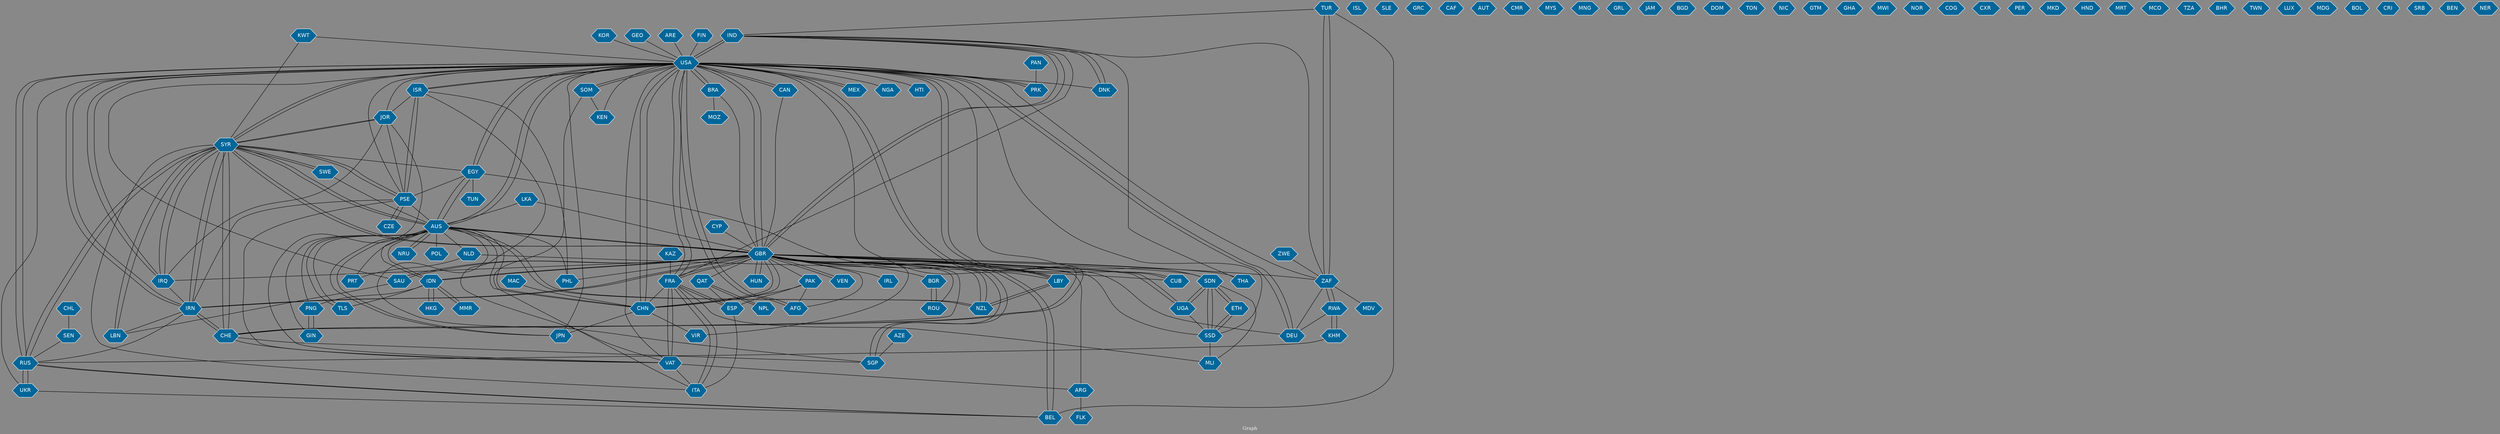 // Countries together in item graph
graph {
	graph [bgcolor="#888888" fontcolor=white fontsize=12 label="Graph" outputorder=edgesfirst overlap=prism]
	node [color=white fillcolor="#006699" fontcolor=white fontname=Helvetica shape=hexagon style=filled]
	edge [arrowhead=open color=black fontcolor=white fontname=Courier fontsize=12]
		TUR [label=TUR]
		ISR [label=ISR]
		EGY [label=EGY]
		MEX [label=MEX]
		USA [label=USA]
		VAT [label=VAT]
		ISL [label=ISL]
		BRA [label=BRA]
		SLE [label=SLE]
		LBY [label=LBY]
		GBR [label=GBR]
		DEU [label=DEU]
		HUN [label=HUN]
		FRA [label=FRA]
		AUS [label=AUS]
		RUS [label=RUS]
		GRC [label=GRC]
		IND [label=IND]
		RWA [label=RWA]
		CHN [label=CHN]
		NLD [label=NLD]
		ZAF [label=ZAF]
		ITA [label=ITA]
		CHE [label=CHE]
		ETH [label=ETH]
		CAF [label=CAF]
		SYR [label=SYR]
		KEN [label=KEN]
		AUT [label=AUT]
		PAK [label=PAK]
		MDV [label=MDV]
		SDN [label=SDN]
		SSD [label=SSD]
		VEN [label=VEN]
		PSE [label=PSE]
		THA [label=THA]
		UKR [label=UKR]
		ESP [label=ESP]
		ARG [label=ARG]
		IDN [label=IDN]
		CMR [label=CMR]
		PRK [label=PRK]
		JPN [label=JPN]
		NZL [label=NZL]
		AFG [label=AFG]
		MYS [label=MYS]
		CAN [label=CAN]
		PRT [label=PRT]
		PHL [label=PHL]
		HKG [label=HKG]
		LBN [label=LBN]
		MNG [label=MNG]
		NGA [label=NGA]
		GRL [label=GRL]
		BEL [label=BEL]
		IRL [label=IRL]
		CUB [label=CUB]
		IRQ [label=IRQ]
		KOR [label=KOR]
		QAT [label=QAT]
		JAM [label=JAM]
		DNK [label=DNK]
		TUN [label=TUN]
		BGD [label=BGD]
		CHL [label=CHL]
		SEN [label=SEN]
		SGP [label=SGP]
		DOM [label=DOM]
		CZE [label=CZE]
		TON [label=TON]
		UGA [label=UGA]
		KHM [label=KHM]
		MMR [label=MMR]
		IRN [label=IRN]
		PNG [label=PNG]
		GIN [label=GIN]
		VIR [label=VIR]
		TLS [label=TLS]
		SAU [label=SAU]
		NIC [label=NIC]
		GTM [label=GTM]
		NRU [label=NRU]
		SOM [label=SOM]
		GHA [label=GHA]
		AZE [label=AZE]
		ZWE [label=ZWE]
		MWI [label=MWI]
		MOZ [label=MOZ]
		NOR [label=NOR]
		ROU [label=ROU]
		COG [label=COG]
		"CXR " [label="CXR "]
		MLI [label=MLI]
		NPL [label=NPL]
		PER [label=PER]
		GEO [label=GEO]
		LKA [label=LKA]
		FLK [label=FLK]
		MKD [label=MKD]
		BGR [label=BGR]
		CYP [label=CYP]
		POL [label=POL]
		PAN [label=PAN]
		HND [label=HND]
		SWE [label=SWE]
		HTI [label=HTI]
		MAC [label=MAC]
		MRT [label=MRT]
		ARE [label=ARE]
		MCO [label=MCO]
		JOR [label=JOR]
		TZA [label=TZA]
		BHR [label=BHR]
		TWN [label=TWN]
		FIN [label=FIN]
		LUX [label=LUX]
		MDG [label=MDG]
		KAZ [label=KAZ]
		BOL [label=BOL]
		CRI [label=CRI]
		SRB [label=SRB]
		KWT [label=KWT]
		BEN [label=BEN]
		NER [label=NER]
			SSD -- GBR [weight=1]
			GBR -- IRN [weight=2]
			GBR -- SDN [weight=1]
			IRN -- USA [weight=3]
			IDN -- HKG [weight=2]
			CZE -- PSE [weight=3]
			AUS -- NZL [weight=1]
			SSD -- ETH [weight=1]
			USA -- SOM [weight=1]
			CAN -- USA [weight=2]
			THA -- IND [weight=1]
			VAT -- USA [weight=1]
			TUR -- ZAF [weight=2]
			CAN -- GBR [weight=2]
			SDN -- ETH [weight=2]
			CHE -- SYR [weight=12]
			CHL -- SEN [weight=1]
			UGA -- SSD [weight=2]
			GBR -- ROU [weight=4]
			EGY -- TUN [weight=1]
			AFG -- GBR [weight=3]
			SDN -- SSD [weight=24]
			KWT -- USA [weight=1]
			BRA -- GBR [weight=1]
			DEU -- GBR [weight=4]
			GBR -- IRQ [weight=1]
			AFG -- USA [weight=6]
			IND -- GBR [weight=1]
			GBR -- ARG [weight=1]
			ROU -- BGR [weight=2]
			USA -- LBY [weight=2]
			IRN -- GBR [weight=2]
			CHE -- USA [weight=3]
			VAT -- ARG [weight=1]
			PSE -- VAT [weight=1]
			TLS -- AUS [weight=2]
			SYR -- LBN [weight=2]
			AUS -- JPN [weight=1]
			USA -- SSD [weight=1]
			USA -- NGA [weight=1]
			NLD -- CUB [weight=1]
			EGY -- AUS [weight=2]
			PSE -- JOR [weight=1]
			PAK -- CHN [weight=1]
			SWE -- AUS [weight=1]
			KHM -- RWA [weight=1]
			ETH -- SDN [weight=2]
			FRA -- MLI [weight=1]
			GBR -- THA [weight=2]
			PHL -- AUS [weight=1]
			PRK -- USA [weight=3]
			SYR -- IRN [weight=5]
			GBR -- BEL [weight=2]
			USA -- IRN [weight=3]
			ARE -- USA [weight=1]
			BRA -- USA [weight=2]
			IDN -- GBR [weight=2]
			FIN -- USA [weight=1]
			UGA -- GBR [weight=1]
			ITA -- FRA [weight=1]
			AUS -- EGY [weight=3]
			USA -- AFG [weight=6]
			JPN -- USA [weight=2]
			MAC -- CHN [weight=1]
			IRQ -- IRN [weight=1]
			GBR -- VEN [weight=1]
			KOR -- USA [weight=1]
			CHN -- USA [weight=4]
			AUS -- USA [weight=5]
			KWT -- SYR [weight=1]
			PSE -- USA [weight=1]
			CHN -- GBR [weight=2]
			GBR -- CHN [weight=3]
			USA -- CHE [weight=2]
			ISR -- PHL [weight=1]
			CHE -- SGP [weight=1]
			RUS -- SYR [weight=3]
			PAN -- PRK [weight=1]
			IND -- USA [weight=7]
			CHN -- AUS [weight=1]
			JOR -- SYR [weight=1]
			CHE -- GBR [weight=3]
			SDN -- MLI [weight=1]
			GBR -- LBY [weight=3]
			USA -- SYR [weight=8]
			ITA -- SYR [weight=1]
			GBR -- PAK [weight=2]
			USA -- HTI [weight=2]
			USA -- IRQ [weight=3]
			GBR -- ZAF [weight=1]
			LKA -- AUS [weight=1]
			GBR -- IND [weight=4]
			CHN -- JPN [weight=7]
			GBR -- IRL [weight=1]
			GBR -- QAT [weight=2]
			PSE -- CZE [weight=5]
			LBY -- NZL [weight=1]
			LBN -- SYR [weight=3]
			UKR -- USA [weight=2]
			GBR -- UGA [weight=1]
			USA -- RUS [weight=5]
			SYR -- RUS [weight=2]
			PSE -- AUS [weight=1]
			PSE -- ISR [weight=12]
			ISR -- USA [weight=1]
			GEO -- USA [weight=1]
			USA -- DNK [weight=1]
			FRA -- ESP [weight=1]
			DEU -- USA [weight=7]
			IRN -- SYR [weight=8]
			VAT -- FRA [weight=1]
			BGR -- ROU [weight=4]
			JPN -- AUS [weight=2]
			AUS -- IDN [weight=8]
			KEN -- USA [weight=1]
			RWA -- DEU [weight=1]
			SGP -- AUS [weight=1]
			GBR -- SGP [weight=1]
			PNG -- GIN [weight=1]
			AUS -- NRU [weight=1]
			GBR -- SYR [weight=12]
			IDN -- AUS [weight=8]
			HKG -- IDN [weight=2]
			PAK -- AFG [weight=2]
			RWA -- KHM [weight=1]
			IRN -- RUS [weight=1]
			FRA -- USA [weight=2]
			GIN -- PNG [weight=2]
			ISR -- PSE [weight=10]
			LKA -- GBR [weight=1]
			VIR -- GBR [weight=2]
			FRA -- GBR [weight=6]
			NZL -- GBR [weight=1]
			CUB -- USA [weight=1]
			SWE -- SYR [weight=1]
			HUN -- GBR [weight=6]
			EGY -- PSE [weight=1]
			ESP -- FRA [weight=1]
			SYR -- IRQ [weight=1]
			ZAF -- RWA [weight=2]
			GBR -- FRA [weight=10]
			ZAF -- TUR [weight=2]
			SYR -- JOR [weight=1]
			PAK -- ESP [weight=3]
			QAT -- ESP [weight=1]
			CHE -- IRN [weight=1]
			GBR -- BGR [weight=3]
			PNG -- AUS [weight=1]
			ETH -- SSD [weight=3]
			MEX -- USA [weight=2]
			NZL -- LBY [weight=1]
			CHN -- VIR [weight=2]
			USA -- MEX [weight=3]
			IRQ -- JOR [weight=1]
			CYP -- GBR [weight=1]
			SOM -- USA [weight=1]
			RUS -- UKR [weight=2]
			USA -- FRA [weight=1]
			IDN -- MMR [weight=1]
			ZAF -- MDV [weight=1]
			ARG -- FLK [weight=1]
			SYR -- PSE [weight=1]
			SYR -- CHE [weight=15]
			NRU -- AUS [weight=2]
			EGY -- USA [weight=1]
			LBY -- EGY [weight=3]
			IDN -- PNG [weight=1]
			USA -- BRA [weight=1]
			GBR -- HUN [weight=4]
			USA -- EGY [weight=3]
			RUS -- BEL [weight=1]
			GBR -- USA [weight=13]
			USA -- DEU [weight=3]
			SDN -- UGA [weight=1]
			USA -- SDN [weight=1]
			VAT -- ISR [weight=1]
			USA -- PRK [weight=1]
			SYR -- AUS [weight=3]
			AUS -- TLS [weight=4]
			BRA -- MOZ [weight=1]
			USA -- AUS [weight=2]
			SYR -- USA [weight=10]
			ESP -- ITA [weight=1]
			VAT -- ITA [weight=1]
			ISR -- JOR [weight=1]
			UKR -- RUS [weight=1]
			GBR -- NZL [weight=2]
			VAT -- JOR [weight=1]
			USA -- CAN [weight=2]
			SYR -- EGY [weight=1]
			KAZ -- FRA [weight=1]
			UGA -- SDN [weight=1]
			IDN -- TLS [weight=1]
			IRN -- CHE [weight=2]
			AUS -- POL [weight=1]
			AUS -- PRT [weight=1]
			ZAF -- USA [weight=1]
			SEN -- RUS [weight=1]
			IRQ -- USA [weight=4]
			NPL -- QAT [weight=2]
			VEN -- GBR [weight=1]
			CHE -- VAT [weight=1]
			KHM -- RUS [weight=1]
			SOM -- ITA [weight=1]
			ZAF -- IND [weight=2]
			NZL -- AUS [weight=3]
			BEL -- GBR [weight=2]
			AZE -- SGP [weight=1]
			FRA -- VAT [weight=3]
			DNK -- IND [weight=4]
			AUS -- SYR [weight=2]
			USA -- SAU [weight=1]
			RWA -- ZAF [weight=2]
			USA -- IND [weight=10]
			USA -- ISR [weight=2]
			PSE -- SYR [weight=2]
			SOM -- KEN [weight=1]
			DEU -- ZAF [weight=1]
			GIN -- AUS [weight=1]
			BEL -- TUR [weight=1]
			RUS -- USA [weight=10]
			USA -- CUB [weight=1]
			GBR -- SAU [weight=1]
			UKR -- BEL [weight=2]
			TUR -- IND [weight=1]
			BEL -- RUS [weight=1]
			SAU -- LBN [weight=1]
			SYR -- SWE [weight=1]
			GBR -- AUS [weight=3]
			FRA -- ITA [weight=1]
			LBY -- GBR [weight=2]
			FRA -- CHN [weight=2]
			MMR -- IDN [weight=1]
			QAT -- NPL [weight=2]
			USA -- CHN [weight=12]
			PSE -- IRN [weight=2]
			SSD -- MLI [weight=1]
			SGP -- GBR [weight=1]
			IND -- DNK [weight=1]
			AUS -- CHN [weight=3]
			IRQ -- SYR [weight=1]
			SYR -- GBR [weight=9]
			AUS -- GBR [weight=3]
			SSD -- SDN [weight=20]
			USA -- GBR [weight=10]
			GBR -- PHL [weight=1]
			USA -- JOR [weight=1]
			IND -- FRA [weight=1]
			ZWE -- ZAF [weight=1]
			SAU -- GBR [weight=2]
			NLD -- PRT [weight=1]
			AUS -- NLD [weight=1]
			GBR -- IDN [weight=1]
			IRN -- LBN [weight=1]
}